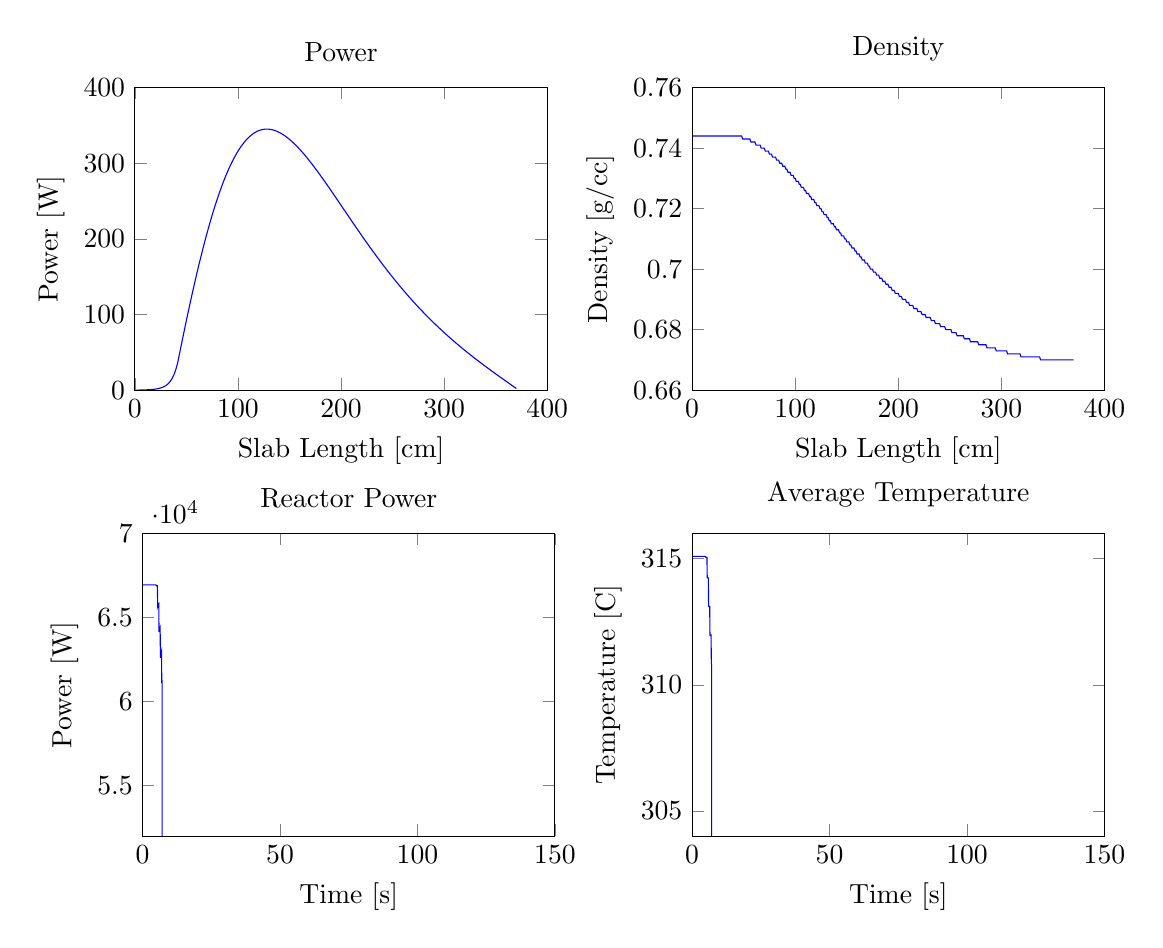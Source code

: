 % This file was created by matlab2tikz v0.1.4.
% Copyright (c) 2008--2011, Nico Schlömer <nico.schloemer@gmail.com>
% All rights reserved.
% 
% The latest updates can be retrieved from
%   http://www.mathworks.com/matlabcentral/fileexchange/22022-matlab2tikz
% where you can also make suggestions and rate matlab2tikz.
% 
\begin{tikzpicture}

\begin{axis}[%
name=plot1,
scale only axis,
width=2.062in,
height=1.513in,
xmin=0, xmax=400,
ymin=0, ymax=400,
xlabel={Slab Length [cm]},
ylabel={Power [W]},
title={Power},
axis on top]
\addplot [
color=blue,
solid
]
coordinates{
 (1,0.059)(2,0.087)(3,0.116)(4,0.146)(5,0.178)(6,0.213)(7,0.251)(8,0.292)(9,0.338)(10,0.388)(11,0.445)(12,0.508)(13,0.58)(14,0.661)(15,0.753)(16,0.858)(17,0.978)(18,1.117)(19,1.276)(20,1.459)(21,1.672)(22,1.919)(23,2.205)(24,2.538)(25,2.925)(26,3.377)(27,3.904)(28,4.52)(29,5.24)(30,6.083)(31,7.07)(32,8.227)(33,9.584)(34,11.175)(35,13.043)(36,15.235)(37,17.81)(38,20.835)(39,24.39)(40,28.567)(41,33.479)(42,39.253)(43,46.044)(44,52.794)(45,59.502)(46,66.166)(47,72.783)(48,79.352)(49,85.868)(50,92.332)(51,98.741)(52,105.092)(53,111.384)(54,117.615)(55,123.782)(56,129.885)(57,135.92)(58,141.887)(59,147.784)(60,153.609)(61,159.361)(62,165.037)(63,170.638)(64,176.16)(65,181.603)(66,186.965)(67,192.246)(68,197.443)(69,202.557)(70,207.585)(71,212.527)(72,217.382)(73,222.149)(74,226.827)(75,231.415)(76,235.913)(77,240.32)(78,244.635)(79,248.859)(80,252.989)(81,257.026)(82,260.97)(83,264.821)(84,268.577)(85,272.239)(86,275.806)(87,279.28)(88,282.658)(89,285.942)(90,289.132)(91,292.227)(92,295.229)(93,298.136)(94,300.949)(95,303.669)(96,306.296)(97,308.83)(98,311.272)(99,313.622)(100,315.881)(101,318.049)(102,320.127)(103,322.115)(104,324.014)(105,325.825)(106,327.549)(107,329.186)(108,330.737)(109,332.202)(110,333.584)(111,334.881)(112,336.097)(113,337.23)(114,338.283)(115,339.256)(116,340.151)(117,340.967)(118,341.707)(119,342.371)(120,342.96)(121,343.476)(122,343.919)(123,344.291)(124,344.592)(125,344.824)(126,344.988)(127,345.085)(128,345.116)(129,345.083)(130,344.986)(131,344.826)(132,344.605)(133,344.324)(134,343.984)(135,343.587)(136,343.133)(137,342.623)(138,342.059)(139,341.442)(140,340.773)(141,340.053)(142,339.284)(143,338.466)(144,337.601)(145,336.69)(146,335.733)(147,334.733)(148,333.689)(149,332.604)(150,331.479)(151,330.314)(152,329.11)(153,327.869)(154,326.592)(155,325.279)(156,323.933)(157,322.553)(158,321.141)(159,319.697)(160,318.224)(161,316.721)(162,315.191)(163,313.633)(164,312.048)(165,310.439)(166,308.805)(167,307.147)(168,305.467)(169,303.765)(170,302.042)(171,300.3)(172,298.538)(173,296.757)(174,294.959)(175,293.145)(176,291.314)(177,289.468)(178,287.608)(179,285.734)(180,283.848)(181,281.949)(182,280.038)(183,278.117)(184,276.185)(185,274.244)(186,272.294)(187,270.336)(188,268.37)(189,266.397)(190,264.418)(191,262.433)(192,260.443)(193,258.448)(194,256.448)(195,254.446)(196,252.44)(197,250.431)(198,248.42)(199,246.408)(200,244.394)(201,242.379)(202,240.365)(203,238.35)(204,236.336)(205,234.323)(206,232.311)(207,230.301)(208,228.293)(209,226.287)(210,224.284)(211,222.284)(212,220.288)(213,218.295)(214,216.307)(215,214.323)(216,212.343)(217,210.369)(218,208.4)(219,206.436)(220,204.478)(221,202.526)(222,200.58)(223,198.64)(224,196.707)(225,194.781)(226,192.862)(227,190.951)(228,189.046)(229,187.15)(230,185.261)(231,183.38)(232,181.507)(233,179.642)(234,177.785)(235,175.937)(236,174.098)(237,172.267)(238,170.445)(239,168.632)(240,166.829)(241,165.034)(242,163.248)(243,161.472)(244,159.705)(245,157.948)(246,156.2)(247,154.462)(248,152.733)(249,151.014)(250,149.305)(251,147.605)(252,145.915)(253,144.236)(254,142.565)(255,140.905)(256,139.255)(257,137.614)(258,135.984)(259,134.363)(260,132.753)(261,131.152)(262,129.561)(263,127.98)(264,126.409)(265,124.847)(266,123.296)(267,121.754)(268,120.223)(269,118.701)(270,117.188)(271,115.686)(272,114.193)(273,112.71)(274,111.236)(275,109.772)(276,108.317)(277,106.872)(278,105.436)(279,104.009)(280,102.592)(281,101.184)(282,99.785)(283,98.395)(284,97.015)(285,95.643)(286,94.28)(287,92.926)(288,91.581)(289,90.244)(290,88.916)(291,87.597)(292,86.286)(293,84.983)(294,83.689)(295,82.403)(296,81.125)(297,79.855)(298,78.593)(299,77.339)(300,76.093)(301,74.854)(302,73.623)(303,72.4)(304,71.184)(305,69.975)(306,68.774)(307,67.579)(308,66.392)(309,65.212)(310,64.038)(311,62.872)(312,61.712)(313,60.558)(314,59.411)(315,58.27)(316,57.136)(317,56.008)(318,54.886)(319,53.77)(320,52.659)(321,51.555)(322,50.456)(323,49.362)(324,48.274)(325,47.192)(326,46.114)(327,45.042)(328,43.975)(329,42.913)(330,41.855)(331,40.802)(332,39.754)(333,38.71)(334,37.671)(335,36.636)(336,35.605)(337,34.578)(338,33.554)(339,32.535)(340,31.52)(341,30.508)(342,29.5)(343,28.494)(344,27.493)(345,26.494)(346,25.499)(347,24.506)(348,23.516)(349,22.529)(350,21.545)(351,20.563)(352,19.584)(353,18.606)(354,17.631)(355,16.658)(356,15.687)(357,14.718)(358,13.75)(359,12.784)(360,11.82)(361,10.857)(362,9.895)(363,8.935)(364,7.975)(365,7.016)(366,6.059)(367,5.101)(368,4.145)(369,3.189)(370,2.233) 
};

\end{axis}

\begin{axis}[%
name=plot2,
at=(plot1.right of south east), anchor=left of south west,
scale only axis,
width=2.062in,
height=1.513in,
xmin=0, xmax=400,
ymin=0.66, ymax=0.76,
xlabel={Slab Length [cm]},
ylabel={$\text{Density [g}/\text{cc]}$},
title={Density},
axis on top]
\addplot [
color=blue,
solid
]
coordinates{
 (1,0.744)(2,0.744)(3,0.744)(4,0.744)(5,0.744)(6,0.744)(7,0.744)(8,0.744)(9,0.744)(10,0.744)(11,0.744)(12,0.744)(13,0.744)(14,0.744)(15,0.744)(16,0.744)(17,0.744)(18,0.744)(19,0.744)(20,0.744)(21,0.744)(22,0.744)(23,0.744)(24,0.744)(25,0.744)(26,0.744)(27,0.744)(28,0.744)(29,0.744)(30,0.744)(31,0.744)(32,0.744)(33,0.744)(34,0.744)(35,0.744)(36,0.744)(37,0.744)(38,0.744)(39,0.744)(40,0.744)(41,0.744)(42,0.744)(43,0.744)(44,0.744)(45,0.744)(46,0.744)(47,0.744)(48,0.744)(49,0.743)(50,0.743)(51,0.743)(52,0.743)(53,0.743)(54,0.743)(55,0.743)(56,0.743)(57,0.742)(58,0.742)(59,0.742)(60,0.742)(61,0.742)(62,0.741)(63,0.741)(64,0.741)(65,0.741)(66,0.741)(67,0.74)(68,0.74)(69,0.74)(70,0.74)(71,0.739)(72,0.739)(73,0.739)(74,0.739)(75,0.738)(76,0.738)(77,0.738)(78,0.737)(79,0.737)(80,0.737)(81,0.737)(82,0.736)(83,0.736)(84,0.736)(85,0.735)(86,0.735)(87,0.735)(88,0.734)(89,0.734)(90,0.734)(91,0.733)(92,0.733)(93,0.732)(94,0.732)(95,0.732)(96,0.731)(97,0.731)(98,0.731)(99,0.73)(100,0.73)(101,0.729)(102,0.729)(103,0.729)(104,0.728)(105,0.728)(106,0.727)(107,0.727)(108,0.727)(109,0.726)(110,0.726)(111,0.725)(112,0.725)(113,0.725)(114,0.724)(115,0.724)(116,0.723)(117,0.723)(118,0.723)(119,0.722)(120,0.722)(121,0.721)(122,0.721)(123,0.721)(124,0.72)(125,0.72)(126,0.719)(127,0.719)(128,0.718)(129,0.718)(130,0.718)(131,0.717)(132,0.717)(133,0.716)(134,0.716)(135,0.715)(136,0.715)(137,0.715)(138,0.714)(139,0.714)(140,0.713)(141,0.713)(142,0.713)(143,0.712)(144,0.712)(145,0.711)(146,0.711)(147,0.711)(148,0.71)(149,0.71)(150,0.709)(151,0.709)(152,0.709)(153,0.708)(154,0.708)(155,0.707)(156,0.707)(157,0.707)(158,0.706)(159,0.706)(160,0.705)(161,0.705)(162,0.705)(163,0.704)(164,0.704)(165,0.703)(166,0.703)(167,0.703)(168,0.702)(169,0.702)(170,0.702)(171,0.701)(172,0.701)(173,0.7)(174,0.7)(175,0.7)(176,0.699)(177,0.699)(178,0.699)(179,0.698)(180,0.698)(181,0.698)(182,0.697)(183,0.697)(184,0.697)(185,0.696)(186,0.696)(187,0.696)(188,0.695)(189,0.695)(190,0.695)(191,0.694)(192,0.694)(193,0.694)(194,0.693)(195,0.693)(196,0.693)(197,0.692)(198,0.692)(199,0.692)(200,0.692)(201,0.691)(202,0.691)(203,0.691)(204,0.69)(205,0.69)(206,0.69)(207,0.69)(208,0.689)(209,0.689)(210,0.689)(211,0.688)(212,0.688)(213,0.688)(214,0.688)(215,0.687)(216,0.687)(217,0.687)(218,0.687)(219,0.686)(220,0.686)(221,0.686)(222,0.686)(223,0.685)(224,0.685)(225,0.685)(226,0.685)(227,0.684)(228,0.684)(229,0.684)(230,0.684)(231,0.684)(232,0.683)(233,0.683)(234,0.683)(235,0.683)(236,0.682)(237,0.682)(238,0.682)(239,0.682)(240,0.682)(241,0.681)(242,0.681)(243,0.681)(244,0.681)(245,0.681)(246,0.68)(247,0.68)(248,0.68)(249,0.68)(250,0.68)(251,0.68)(252,0.679)(253,0.679)(254,0.679)(255,0.679)(256,0.679)(257,0.678)(258,0.678)(259,0.678)(260,0.678)(261,0.678)(262,0.678)(263,0.678)(264,0.677)(265,0.677)(266,0.677)(267,0.677)(268,0.677)(269,0.677)(270,0.676)(271,0.676)(272,0.676)(273,0.676)(274,0.676)(275,0.676)(276,0.676)(277,0.676)(278,0.675)(279,0.675)(280,0.675)(281,0.675)(282,0.675)(283,0.675)(284,0.675)(285,0.675)(286,0.674)(287,0.674)(288,0.674)(289,0.674)(290,0.674)(291,0.674)(292,0.674)(293,0.674)(294,0.674)(295,0.673)(296,0.673)(297,0.673)(298,0.673)(299,0.673)(300,0.673)(301,0.673)(302,0.673)(303,0.673)(304,0.673)(305,0.673)(306,0.672)(307,0.672)(308,0.672)(309,0.672)(310,0.672)(311,0.672)(312,0.672)(313,0.672)(314,0.672)(315,0.672)(316,0.672)(317,0.672)(318,0.672)(319,0.671)(320,0.671)(321,0.671)(322,0.671)(323,0.671)(324,0.671)(325,0.671)(326,0.671)(327,0.671)(328,0.671)(329,0.671)(330,0.671)(331,0.671)(332,0.671)(333,0.671)(334,0.671)(335,0.671)(336,0.671)(337,0.671)(338,0.67)(339,0.67)(340,0.67)(341,0.67)(342,0.67)(343,0.67)(344,0.67)(345,0.67)(346,0.67)(347,0.67)(348,0.67)(349,0.67)(350,0.67)(351,0.67)(352,0.67)(353,0.67)(354,0.67)(355,0.67)(356,0.67)(357,0.67)(358,0.67)(359,0.67)(360,0.67)(361,0.67)(362,0.67)(363,0.67)(364,0.67)(365,0.67)(366,0.67)(367,0.67)(368,0.67)(369,0.67)(370,0.67) 
};

\end{axis}

\begin{axis}[%
name=plot4,
at=(plot2.below south west), anchor=above north west,
scale only axis,
width=2.062in,
height=1.513in,
xmin=0, xmax=150,
ymin=304, ymax=316,
xlabel={Time [s]},
ylabel={Temperature [C]},
title={Average Temperature},
axis on top]
\addplot [
color=blue,
solid
]
coordinates{
 (0,315.093)(0.1,315.093)(0.2,315.093)(0.3,315.093)(0.4,315.093)(0.5,315.093)(0.6,315.093)(0.7,315.093)(0.8,315.093)(0.9,315.093)(1,315.093)(1.1,315.093)(1.2,315.093)(1.3,315.093)(1.4,315.093)(1.5,315.093)(1.6,315.093)(1.7,315.093)(1.8,315.093)(1.9,315.093)(2,315.093)(2.1,315.093)(2.2,315.093)(2.3,315.093)(2.4,315.093)(2.5,315.093)(2.6,315.093)(2.7,315.093)(2.8,315.093)(2.9,315.093)(3,315.093)(3.1,315.093)(3.2,315.093)(3.3,315.093)(3.4,315.093)(3.5,315.093)(3.6,315.093)(3.7,315.093)(3.8,315.093)(3.9,315.093)(4,315.093)(4.1,315.093)(4.2,315.093)(4.3,315.093)(4.4,315.093)(4.5,315.093)(4.6,315.093)(4.7,315.093)(4.8,315.093)(4.9,315.093)(5,315.055)(5.1,315.054)(5.2,315.054)(5.3,315.054)(5.4,315.054)(5.5,314.255)(5.6,314.239)(5.7,314.237)(5.8,314.236)(5.9,314.236)(6,313.123)(6.1,313.104)(6.2,313.105)(6.3,313.107)(6.4,313.108)(6.5,311.965)(6.6,311.95)(6.7,311.955)(6.8,311.961)(6.9,311.967)(7,310.826)(7.1,310.815)(7.198,7.315) 
};

\end{axis}

\begin{axis}[%
at=(plot4.left of south west), anchor=right of south east,
scale only axis,
width=2.062in,
height=1.513in,
xmin=0, xmax=150,
ymin=52000, ymax=70000,
xlabel={Time [s]},
ylabel={Power [W]},
title={Reactor Power},
axis on top]
\addplot [
color=blue,
solid
]
coordinates{
 (0,66945.4)(0.1,66945.4)(0.2,66945.4)(0.3,66945.4)(0.4,66945.4)(0.5,66945.4)(0.6,66945.4)(0.7,66945.4)(0.8,66945.4)(0.9,66945.4)(1,66945.4)(1.1,66945.4)(1.2,66945.4)(1.3,66945.4)(1.4,66945.4)(1.5,66945.4)(1.6,66945.4)(1.7,66945.4)(1.8,66945.4)(1.9,66945.4)(2,66945.4)(2.1,66945.4)(2.2,66945.4)(2.3,66945.4)(2.4,66945.4)(2.5,66945.4)(2.6,66945.4)(2.7,66945.4)(2.8,66945.4)(2.9,66945.4)(3,66945.4)(3.1,66945.4)(3.2,66945.4)(3.3,66945.4)(3.4,66945.4)(3.5,66945.4)(3.6,66945.4)(3.7,66945.4)(3.8,66945.4)(3.9,66945.4)(4,66945.4)(4.1,66945.4)(4.2,66945.4)(4.3,66945.4)(4.4,66945.4)(4.5,66945.4)(4.6,66945.4)(4.7,66945.4)(4.8,66945.4)(4.9,66945.4)(5,66890.2)(5.1,66893.5)(5.2,66894.4)(5.3,66895.2)(5.4,66896)(5.5,65709.4)(5.6,65782.5)(5.7,65802.9)(5.8,65821.9)(5.9,65840.6)(6,64146.9)(6.1,64270.5)(6.2,64319.5)(6.3,64366.1)(6.4,64411.6)(6.5,62609.2)(6.6,62762.8)(6.7,62839.7)(6.8,62913)(6.9,62984.3)(7,61110.9)(7.1,61287.8)(7.185,9288.28) 
};

\end{axis}
\end{tikzpicture}
